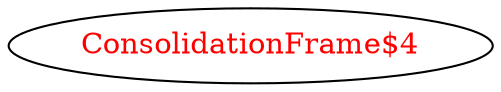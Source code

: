 digraph dependencyGraph {
 concentrate=true;
 ranksep="2.0";
 rankdir="LR"; 
 splines="ortho";
"ConsolidationFrame$4" [fontcolor="red"];
}